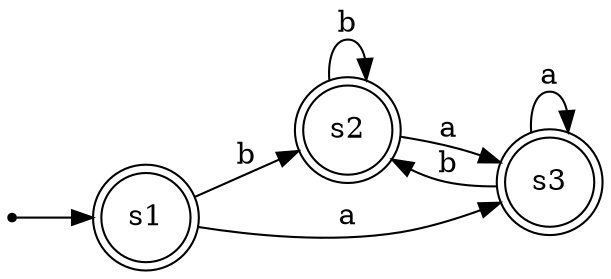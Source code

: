 digraph deterministic_finite_automaton {
	rankdir=LR
	node [shape=doublecircle]
	s1
	s2
	s3
	node [shape=circle]
	s1 -> s2 [label=b]
	s1 -> s3 [label=a]
	s3 -> s2 [label=b]
	s3 -> s3 [label=a]
	s2 -> s2 [label=b]
	s2 -> s3 [label=a]
	node [shape=point]
	"" -> s1
}
